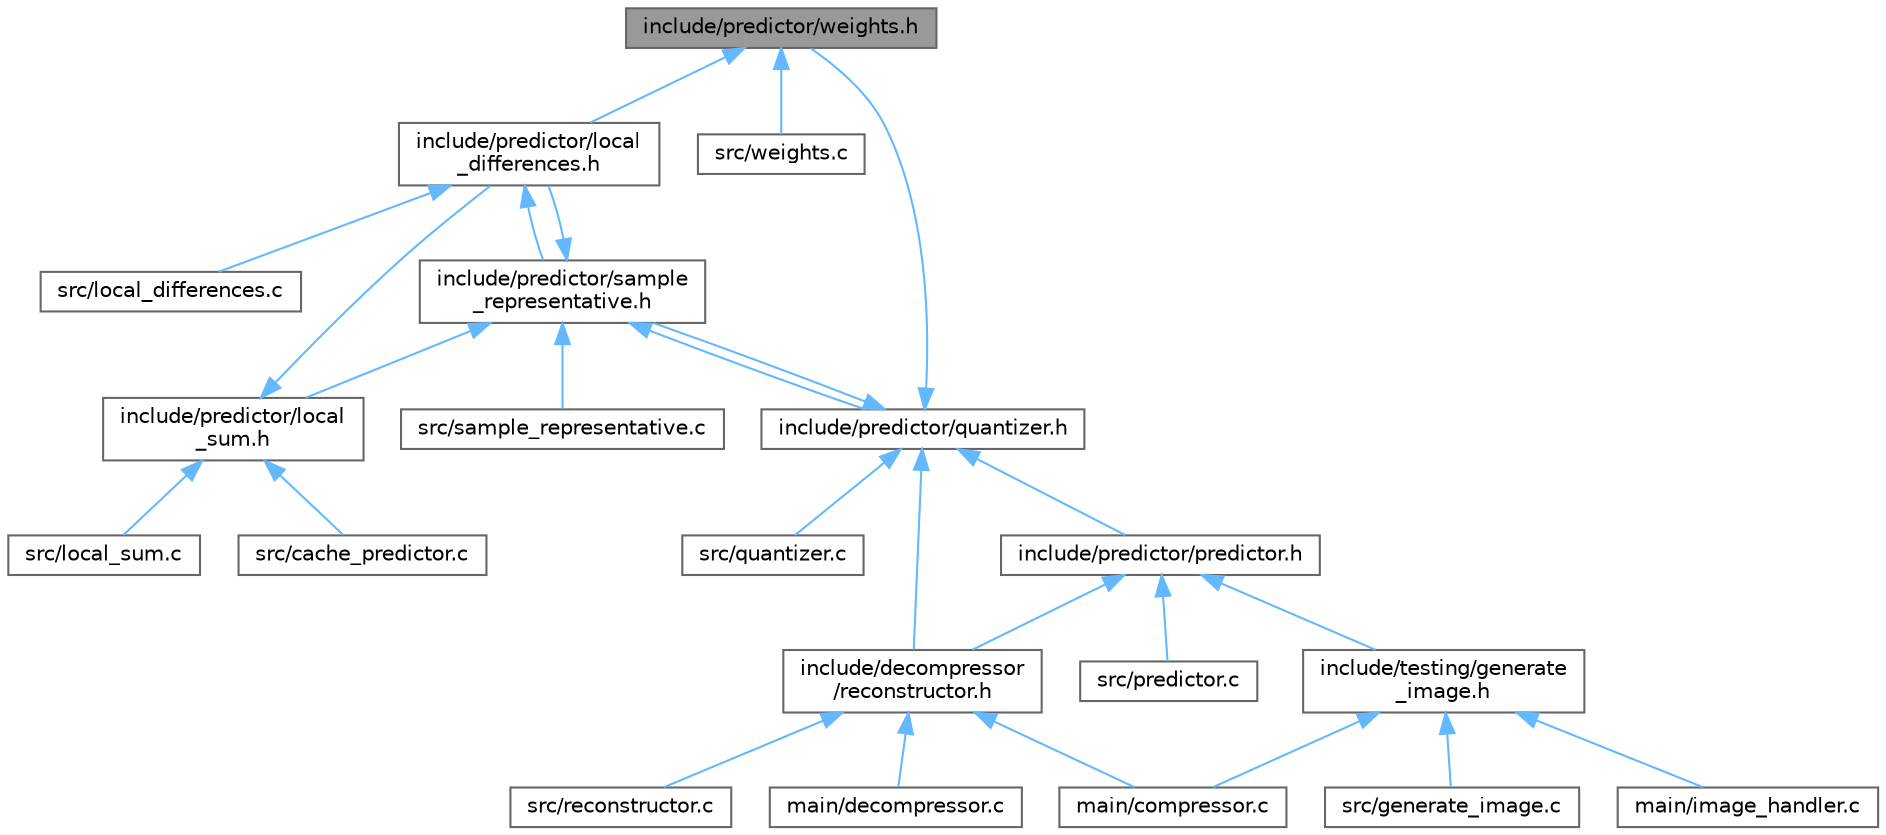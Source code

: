 digraph "include/predictor/weights.h"
{
 // LATEX_PDF_SIZE
  bgcolor="transparent";
  edge [fontname=Helvetica,fontsize=10,labelfontname=Helvetica,labelfontsize=10];
  node [fontname=Helvetica,fontsize=10,shape=box,height=0.2,width=0.4];
  Node1 [id="Node000001",label="include/predictor/weights.h",height=0.2,width=0.4,color="gray40", fillcolor="grey60", style="filled", fontcolor="black",tooltip=" "];
  Node1 -> Node2 [id="edge51_Node000001_Node000002",dir="back",color="steelblue1",style="solid",tooltip=" "];
  Node2 [id="Node000002",label="include/predictor/local\l_differences.h",height=0.2,width=0.4,color="grey40", fillcolor="white", style="filled",URL="$d2/df3/local__differences_8h.html",tooltip=" "];
  Node2 -> Node3 [id="edge52_Node000002_Node000003",dir="back",color="steelblue1",style="solid",tooltip=" "];
  Node3 [id="Node000003",label="include/predictor/sample\l_representative.h",height=0.2,width=0.4,color="grey40", fillcolor="white", style="filled",URL="$df/d7d/sample__representative_8h.html",tooltip=" "];
  Node3 -> Node2 [id="edge53_Node000003_Node000002",dir="back",color="steelblue1",style="solid",tooltip=" "];
  Node3 -> Node4 [id="edge54_Node000003_Node000004",dir="back",color="steelblue1",style="solid",tooltip=" "];
  Node4 [id="Node000004",label="include/predictor/local\l_sum.h",height=0.2,width=0.4,color="grey40", fillcolor="white", style="filled",URL="$d6/d9d/local__sum_8h.html",tooltip=" "];
  Node4 -> Node2 [id="edge55_Node000004_Node000002",dir="back",color="steelblue1",style="solid",tooltip=" "];
  Node4 -> Node5 [id="edge56_Node000004_Node000005",dir="back",color="steelblue1",style="solid",tooltip=" "];
  Node5 [id="Node000005",label="src/cache_predictor.c",height=0.2,width=0.4,color="grey40", fillcolor="white", style="filled",URL="$dc/d99/cache__predictor_8c.html",tooltip=" "];
  Node4 -> Node6 [id="edge57_Node000004_Node000006",dir="back",color="steelblue1",style="solid",tooltip=" "];
  Node6 [id="Node000006",label="src/local_sum.c",height=0.2,width=0.4,color="grey40", fillcolor="white", style="filled",URL="$db/d31/local__sum_8c.html",tooltip=" "];
  Node3 -> Node7 [id="edge58_Node000003_Node000007",dir="back",color="steelblue1",style="solid",tooltip=" "];
  Node7 [id="Node000007",label="include/predictor/quantizer.h",height=0.2,width=0.4,color="grey40", fillcolor="white", style="filled",URL="$d1/d38/quantizer_8h.html",tooltip=" "];
  Node7 -> Node8 [id="edge59_Node000007_Node000008",dir="back",color="steelblue1",style="solid",tooltip=" "];
  Node8 [id="Node000008",label="include/decompressor\l/reconstructor.h",height=0.2,width=0.4,color="grey40", fillcolor="white", style="filled",URL="$de/d32/reconstructor_8h.html",tooltip=" "];
  Node8 -> Node9 [id="edge60_Node000008_Node000009",dir="back",color="steelblue1",style="solid",tooltip=" "];
  Node9 [id="Node000009",label="main/compressor.c",height=0.2,width=0.4,color="grey40", fillcolor="white", style="filled",URL="$da/db2/compressor_8c.html",tooltip=" "];
  Node8 -> Node10 [id="edge61_Node000008_Node000010",dir="back",color="steelblue1",style="solid",tooltip=" "];
  Node10 [id="Node000010",label="main/decompressor.c",height=0.2,width=0.4,color="grey40", fillcolor="white", style="filled",URL="$df/dee/decompressor_8c.html",tooltip=" "];
  Node8 -> Node11 [id="edge62_Node000008_Node000011",dir="back",color="steelblue1",style="solid",tooltip=" "];
  Node11 [id="Node000011",label="src/reconstructor.c",height=0.2,width=0.4,color="grey40", fillcolor="white", style="filled",URL="$d6/dce/reconstructor_8c.html",tooltip=" "];
  Node7 -> Node12 [id="edge63_Node000007_Node000012",dir="back",color="steelblue1",style="solid",tooltip=" "];
  Node12 [id="Node000012",label="include/predictor/predictor.h",height=0.2,width=0.4,color="grey40", fillcolor="white", style="filled",URL="$dc/d08/predictor_8h.html",tooltip=" "];
  Node12 -> Node8 [id="edge64_Node000012_Node000008",dir="back",color="steelblue1",style="solid",tooltip=" "];
  Node12 -> Node13 [id="edge65_Node000012_Node000013",dir="back",color="steelblue1",style="solid",tooltip=" "];
  Node13 [id="Node000013",label="include/testing/generate\l_image.h",height=0.2,width=0.4,color="grey40", fillcolor="white", style="filled",URL="$df/d7b/generate__image_8h.html",tooltip=" "];
  Node13 -> Node9 [id="edge66_Node000013_Node000009",dir="back",color="steelblue1",style="solid",tooltip=" "];
  Node13 -> Node14 [id="edge67_Node000013_Node000014",dir="back",color="steelblue1",style="solid",tooltip=" "];
  Node14 [id="Node000014",label="main/image_handler.c",height=0.2,width=0.4,color="grey40", fillcolor="white", style="filled",URL="$d1/d6e/image__handler_8c.html",tooltip=" "];
  Node13 -> Node15 [id="edge68_Node000013_Node000015",dir="back",color="steelblue1",style="solid",tooltip=" "];
  Node15 [id="Node000015",label="src/generate_image.c",height=0.2,width=0.4,color="grey40", fillcolor="white", style="filled",URL="$d6/d92/generate__image_8c.html",tooltip=" "];
  Node12 -> Node16 [id="edge69_Node000012_Node000016",dir="back",color="steelblue1",style="solid",tooltip=" "];
  Node16 [id="Node000016",label="src/predictor.c",height=0.2,width=0.4,color="grey40", fillcolor="white", style="filled",URL="$db/d25/predictor_8c.html",tooltip=" "];
  Node7 -> Node3 [id="edge70_Node000007_Node000003",dir="back",color="steelblue1",style="solid",tooltip=" "];
  Node7 -> Node1 [id="edge71_Node000007_Node000001",dir="back",color="steelblue1",style="solid",tooltip=" "];
  Node7 -> Node17 [id="edge72_Node000007_Node000017",dir="back",color="steelblue1",style="solid",tooltip=" "];
  Node17 [id="Node000017",label="src/quantizer.c",height=0.2,width=0.4,color="grey40", fillcolor="white", style="filled",URL="$dc/df1/quantizer_8c.html",tooltip=" "];
  Node3 -> Node18 [id="edge73_Node000003_Node000018",dir="back",color="steelblue1",style="solid",tooltip=" "];
  Node18 [id="Node000018",label="src/sample_representative.c",height=0.2,width=0.4,color="grey40", fillcolor="white", style="filled",URL="$d7/d58/sample__representative_8c.html",tooltip=" "];
  Node2 -> Node19 [id="edge74_Node000002_Node000019",dir="back",color="steelblue1",style="solid",tooltip=" "];
  Node19 [id="Node000019",label="src/local_differences.c",height=0.2,width=0.4,color="grey40", fillcolor="white", style="filled",URL="$d8/d97/local__differences_8c.html",tooltip=" "];
  Node1 -> Node20 [id="edge75_Node000001_Node000020",dir="back",color="steelblue1",style="solid",tooltip=" "];
  Node20 [id="Node000020",label="src/weights.c",height=0.2,width=0.4,color="grey40", fillcolor="white", style="filled",URL="$d0/d26/weights_8c.html",tooltip=" "];
}
